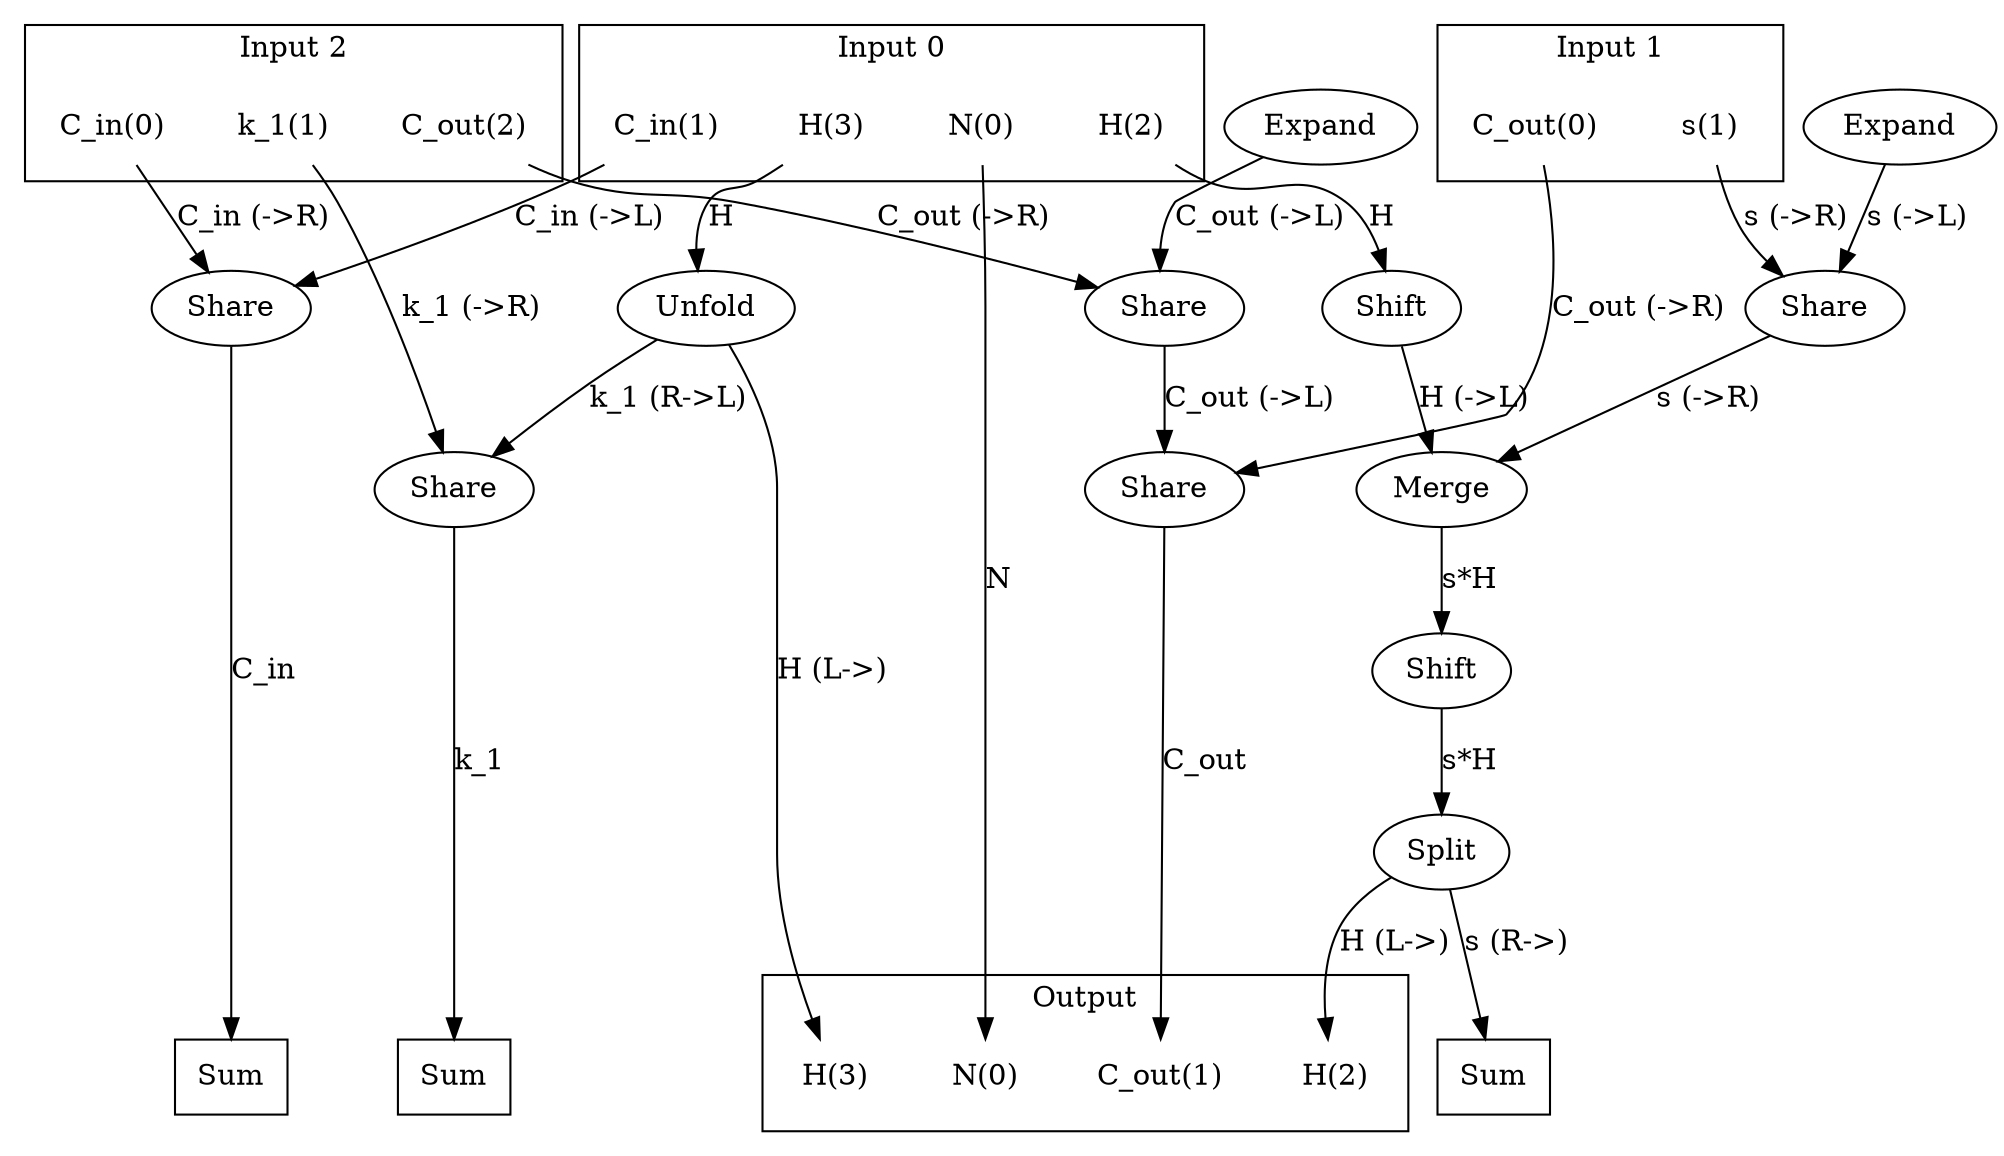 digraph kernel {
newrank = true;
op_0x7fda14029a00 [label="Unfold"];
op_0x7fdc1800b780 [label="Share"];
op_0x7fdc1800bcd0 [label="Share"];
op_0x7fdc180c7ce0 [label="Shift"];
op_0x7fdc442c2e98 [label="Expand"];
op_0x7fddc4137800 [label="Share"];
op_0x7fddc4149c30 [label="Share"];
op_0x7fddd00047f0 [label="Split"];
op_0x7fdf58004600 [label="Share"];
op_0x7fdf58004ff8 [label="Expand"];
op_0x7fdf840043e0 [label="Shift"];
op_0x7fdf84006fc0 [label="Merge"];
reduce_0x7fd804002de8 [label="Sum", shape=box];
reduce_0x7fd804001998 [label="Sum", shape=box];
reduce_0x7fd804005c48 [label="Sum", shape=box];
subgraph cluster_out {
label = "Output";
out_0 [label="N(0)", shape=none];
out_1 [label="C_out(1)", shape=none];
out_2 [label="H(2)", shape=none];
out_3 [label="H(3)", shape=none];
}
{ rank = same;
reduce_0x7fd804002de8;
reduce_0x7fd804001998;
reduce_0x7fd804005c48;
out_0;
out_1;
out_2;
out_3;
}
subgraph cluster_in_0 {
label = "Input 0";
in_0_0 [label="N(0)", shape=none];
in_0_1 [label="C_in(1)", shape=none];
in_0_2 [label="H(2)", shape=none];
in_0_3 [label="H(3)", shape=none];
}
subgraph cluster_in_1 {
label = "Input 1";
in_1_0 [label="C_out(0)", shape=none];
in_1_1 [label="s(1)", shape=none];
}
subgraph cluster_in_2 {
label = "Input 2";
in_2_0 [label="C_in(0)", shape=none];
in_2_1 [label="k_1(1)", shape=none];
in_2_2 [label="C_out(2)", shape=none];
}
{ rank = same;
in_0_0;
in_0_1;
in_0_2;
in_0_3;
in_1_0;
in_1_1;
in_2_0;
in_2_1;
in_2_2;
}
in_0_0 -> out_0 [label="N"];
in_0_1 -> op_0x7fdc1800bcd0 [label="C_in (->L)"];
in_0_2 -> op_0x7fdc180c7ce0 [label="H"];
in_0_3 -> op_0x7fda14029a00 [label="H"];
in_1_0 -> op_0x7fdf58004600 [label="C_out (->R)"];
in_1_1 -> op_0x7fddc4137800 [label="s (->R)"];
in_2_0 -> op_0x7fdc1800bcd0 [label="C_in (->R)"];
in_2_1 -> op_0x7fdc1800b780 [label="k_1 (->R)"];
in_2_2 -> op_0x7fddc4149c30 [label="C_out (->R)"];
op_0x7fdf58004600 -> out_1 [label="C_out"];
op_0x7fddd00047f0 -> out_2 [label="H (L->)"];
op_0x7fda14029a00 -> out_3 [label="H (L->)"];
op_0x7fdc1800b780 -> reduce_0x7fd804001998 [label="k_1"];
op_0x7fddd00047f0 -> reduce_0x7fd804002de8 [label="s (R->)"];
op_0x7fdc1800bcd0 -> reduce_0x7fd804005c48 [label="C_in"];
op_0x7fda14029a00 -> op_0x7fdc1800b780 [label="k_1 (R->L)"];
op_0x7fdf58004ff8 -> op_0x7fddc4137800 [label="s (->L)"];
op_0x7fdc442c2e98 -> op_0x7fddc4149c30 [label="C_out (->L)"];
op_0x7fdf840043e0 -> op_0x7fddd00047f0 [label="s*H"];
op_0x7fddc4149c30 -> op_0x7fdf58004600 [label="C_out (->L)"];
op_0x7fdf84006fc0 -> op_0x7fdf840043e0 [label="s*H"];
op_0x7fdc180c7ce0 -> op_0x7fdf84006fc0 [label="H (->L)"];
op_0x7fddc4137800 -> op_0x7fdf84006fc0 [label="s (->R)"];
}
